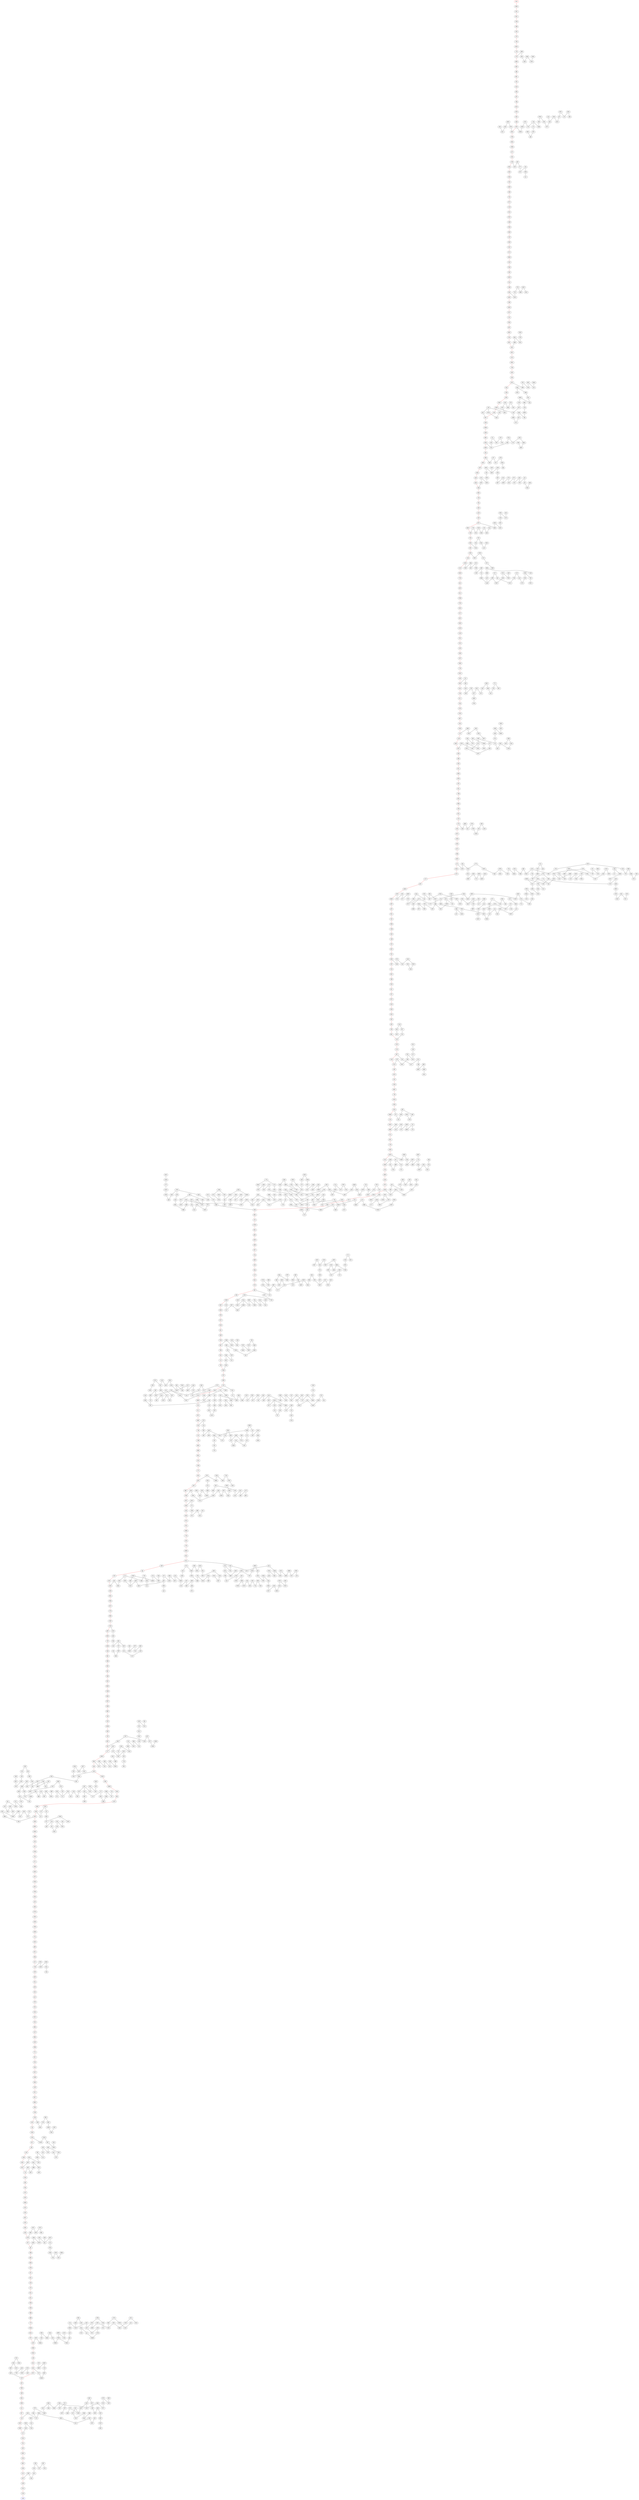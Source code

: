 digraph NodeGraph {
    overlap = false 
YOU[color=red]SAN[color=blue]    "YOU" -> "DRN" [color=red, dir=none]
    "DRN" -> "2W1" [color=red, dir=none]
    "2W1" -> "M41" [color=red, dir=none]
    "M41" -> "V5H" [color=red, dir=none]
    "V5H" -> "S8B" [color=red, dir=none]
    "S8B" -> "53G" [color=red, dir=none]
    "53G" -> "37F" [color=red, dir=none]
    "37F" -> "7DG" [color=red, dir=none]
    "7DG" -> "HGG" [color=red, dir=none]
    "HGG" -> "17K" [color=red, dir=none]
    "17K" -> "Y7X" [color=red, dir=none]
    "Y7X" -> "RPD" [color=red, dir=none]
    "RPD" -> "K6F" [color=red, dir=none]
    "K6F" -> "XJ8" [color=red, dir=none]
    "XJ8" -> "RR1" [color=red, dir=none]
    "RR1" -> "Y35" [color=red, dir=none]
    "Y35" -> "GLD" [color=red, dir=none]
    "GLD" -> "HTJ" [color=red, dir=none]
    "HTJ" -> "JTC" [color=red, dir=none]
    "JTC" -> "VBJ" [color=red, dir=none]
    "VBJ" -> "B1D" [color=red, dir=none]
    "B1D" -> "XVN" [color=red, dir=none]
    "XVN" -> "3DS" [color=red, dir=none]
    "3DS" -> "4QX" [color=red, dir=none]
    "4QX" -> "FNV" [color=red, dir=none]
    "FNV" -> "8DZ" [color=red, dir=none]
    "8DZ" -> "VN8" [color=red, dir=none]
    "VN8" -> "BXK" [color=red, dir=none]
    "BXK" -> "3MH" [color=red, dir=none]
    "3MH" -> "J1Y" [color=red, dir=none]
    "J1Y" -> "CR2" [color=red, dir=none]
    "CR2" -> "CD6" [color=red, dir=none]
    "CD6" -> "PPQ" [color=red, dir=none]
    "PPQ" -> "R39" [color=red, dir=none]
    "R39" -> "3NQ" [color=red, dir=none]
    "3NQ" -> "C92" [color=red, dir=none]
    "C92" -> "3HW" [color=red, dir=none]
    "3HW" -> "X86" [color=red, dir=none]
    "X86" -> "YYJ" [color=red, dir=none]
    "YYJ" -> "K7Z" [color=red, dir=none]
    "K7Z" -> "S1H" [color=red, dir=none]
    "S1H" -> "6VK" [color=red, dir=none]
    "6VK" -> "FMY" [color=red, dir=none]
    "FMY" -> "Q3B" [color=red, dir=none]
    "Q3B" -> "FNK" [color=red, dir=none]
    "FNK" -> "HZ6" [color=red, dir=none]
    "HZ6" -> "S2P" [color=red, dir=none]
    "S2P" -> "65H" [color=red, dir=none]
    "65H" -> "3WF" [color=red, dir=none]
    "3WF" -> "K74" [color=red, dir=none]
    "K74" -> "HDQ" [color=red, dir=none]
    "HDQ" -> "G3Z" [color=red, dir=none]
    "G3Z" -> "PQ9" [color=red, dir=none]
    "PQ9" -> "Z8S" [color=red, dir=none]
    "Z8S" -> "KSW" [color=red, dir=none]
    "KSW" -> "SLL" [color=red, dir=none]
    "SLL" -> "2HR" [color=red, dir=none]
    "2HR" -> "658" [color=red, dir=none]
    "658" -> "Q4W" [color=red, dir=none]
    "Q4W" -> "29B" [color=red, dir=none]
    "29B" -> "QNQ" [color=red, dir=none]
    "QNQ" -> "G2V" [color=red, dir=none]
    "G2V" -> "235" [color=red, dir=none]
    "235" -> "NNJ" [color=red, dir=none]
    "NNJ" -> "JPZ" [color=red, dir=none]
    "JPZ" -> "HNZ" [color=red, dir=none]
    "HNZ" -> "CXG" [color=red, dir=none]
    "CXG" -> "DPL" [color=red, dir=none]
    "DPL" -> "ZDL" [color=red, dir=none]
    "ZDL" -> "8GC" [color=red, dir=none]
    "8GC" -> "G1G" [color=red, dir=none]
    "G1G" -> "WRC" [color=red, dir=none]
    "WRC" -> "7XH" [color=red, dir=none]
    "7XH" -> "5QP" [color=red, dir=none]
    "5QP" -> "S59" [color=red, dir=none]
    "S59" -> "FQT" [color=red, dir=none]
    "FQT" -> "PQJ" [color=red, dir=none]
    "PQJ" -> "2ZH" [color=red, dir=none]
    "2ZH" -> "XT6" [color=red, dir=none]
    "XT6" -> "MXF" [color=red, dir=none]
    "MXF" -> "FKM" [color=red, dir=none]
    "FKM" -> "S94" [color=red, dir=none]
    "S94" -> "NP1" [color=red, dir=none]
    "NP1" -> "SG6" [color=red, dir=none]
    "SG6" -> "NRM" [color=red, dir=none]
    "NRM" -> "QSD" [color=red, dir=none]
    "QSD" -> "H83" [color=red, dir=none]
    "H83" -> "FNG" [color=red, dir=none]
    "FNG" -> "6KM" [color=red, dir=none]
    "6KM" -> "Z4L" [color=red, dir=none]
    "Z4L" -> "NBY" [color=red, dir=none]
    "NBY" -> "9R4" [color=red, dir=none]
    "9R4" -> "4PV" [color=red, dir=none]
    "4PV" -> "NZ6" [color=red, dir=none]
    "NZ6" -> "DJH" [color=red, dir=none]
    "DJH" -> "XQZ" [color=red, dir=none]
    "XQZ" -> "QNJ" [color=red, dir=none]
    "QNJ" -> "NDZ" [color=red, dir=none]
    "NDZ" -> "13Q" [color=red, dir=none]
    "13Q" -> "T3J" [color=red, dir=none]
    "T3J" -> "ZXN" [color=red, dir=none]
    "ZXN" -> "LGW" [color=red, dir=none]
    "LGW" -> "C5P" [color=red, dir=none]
    "C5P" -> "B73" [color=red, dir=none]
    "B73" -> "6SR" [color=red, dir=none]
    "6SR" -> "C5B" [color=red, dir=none]
    "C5B" -> "VSS" [color=red, dir=none]
    "VSS" -> "DZ6" [color=red, dir=none]
    "DZ6" -> "49C" [color=red, dir=none]
    "49C" -> "SND" [color=red, dir=none]
    "SND" -> "1ZQ" [color=red, dir=none]
    "1ZQ" -> "4WQ" [color=red, dir=none]
    "4WQ" -> "G18" [color=red, dir=none]
    "G18" -> "B4M" [color=red, dir=none]
    "B4M" -> "7ZG" [color=red, dir=none]
    "7ZG" -> "6JC" [color=red, dir=none]
    "6JC" -> "J3G" [color=red, dir=none]
    "J3G" -> "6L2" [color=red, dir=none]
    "6L2" -> "FNB" [color=red, dir=none]
    "FNB" -> "YNK" [color=red, dir=none]
    "YNK" -> "KSX" [color=red, dir=none]
    "KSX" -> "91T" [color=red, dir=none]
    "91T" -> "JSG" [color=red, dir=none]
    "JSG" -> "8QN" [color=red, dir=none]
    "8QN" -> "M7R" [color=red, dir=none]
    "M7R" -> "ZZM" [color=red, dir=none]
    "ZZM" -> "TB2" [color=red, dir=none]
    "TB2" -> "NY3" [color=red, dir=none]
    "NY3" -> "5P6" [color=red, dir=none]
    "5P6" -> "D89" [color=red, dir=none]
    "D89" -> "5PV" [color=red, dir=none]
    "5PV" -> "MR5" [color=red, dir=none]
    "MR5" -> "738" [color=red, dir=none]
    "738" -> "RGW" [color=red, dir=none]
    "RGW" -> "45D" [color=red, dir=none]
    "45D" -> "RSX" [color=red, dir=none]
    "RSX" -> "DLD" [color=red, dir=none]
    "DLD" -> "2X9" [color=red, dir=none]
    "2X9" -> "X11" [color=red, dir=none]
    "X11" -> "3DJ" [color=red, dir=none]
    "3DJ" -> "67R" [color=red, dir=none]
    "67R" -> "NTH" [color=red, dir=none]
    "NTH" -> "6B7" [color=red, dir=none]
    "6B7" -> "3KX" [color=red, dir=none]
    "3KX" -> "WSX" [color=red, dir=none]
    "WSX" -> "14T" [color=red, dir=none]
    "14T" -> "L2H" [color=red, dir=none]
    "L2H" -> "GHC" [color=red, dir=none]
    "GHC" -> "HYT" [color=red, dir=none]
    "HYT" -> "QY8" [color=red, dir=none]
    "QY8" -> "HJR" [color=red, dir=none]
    "HJR" -> "5Q3" [color=red, dir=none]
    "5Q3" -> "GL1" [color=red, dir=none]
    "GL1" -> "8NK" [color=red, dir=none]
    "8NK" -> "BZB" [color=red, dir=none]
    "BZB" -> "CPY" [color=red, dir=none]
    "CPY" -> "GLL" [color=red, dir=none]
    "GLL" -> "7DR" [color=red, dir=none]
    "7DR" -> "8ZS" [color=red, dir=none]
    "8ZS" -> "FRD" [color=red, dir=none]
    "FRD" -> "3S9" [color=red, dir=none]
    "3S9" -> "FS2" [color=red, dir=none]
    "FS2" -> "C1P" [color=red, dir=none]
    "C1P" -> "C76" [color=red, dir=none]
    "C76" -> "395" [color=red, dir=none]
    "395" -> "R2V" [color=red, dir=none]
    "R2V" -> "2KM" [color=red, dir=none]
    "2KM" -> "638" [color=red, dir=none]
    "638" -> "QYY" [color=red, dir=none]
    "QYY" -> "FJB" [color=red, dir=none]
    "FJB" -> "9GP" [color=red, dir=none]
    "9GP" -> "J75" [color=red, dir=none]
    "J75" -> "M4Q" [color=red, dir=none]
    "M4Q" -> "Q7C" [color=red, dir=none]
    "Q7C" -> "C1T" [color=red, dir=none]
    "C1T" -> "J6P" [color=red, dir=none]
    "J6P" -> "QGD" [color=red, dir=none]
    "QGD" -> "Y8V" [color=red, dir=none]
    "Y8V" -> "DKM" [color=red, dir=none]
    "DKM" -> "DFT" [color=red, dir=none]
    "DFT" -> "JCY" [color=red, dir=none]
    "JCY" -> "FQ1" [color=red, dir=none]
    "FQ1" -> "VHY" [color=red, dir=none]
    "VHY" -> "P6H" [color=red, dir=none]
    "P6H" -> "1WB" [color=red, dir=none]
    "1WB" -> "SQS" [color=red, dir=none]
    "SQS" -> "1QR" [color=red, dir=none]
    "1QR" -> "5Y3" [color=red, dir=none]
    "5Y3" -> "KDY" [color=red, dir=none]
    "KDY" -> "TSC" [color=red, dir=none]
    "TSC" -> "4MX" [color=red, dir=none]
    "4MX" -> "ZPT" [color=red, dir=none]
    "ZPT" -> "STQ" [color=red, dir=none]
    "STQ" -> "9NC" [color=red, dir=none]
    "9NC" -> "36B" [color=red, dir=none]
    "36B" -> "FG6" [color=red, dir=none]
    "FG6" -> "K81" [color=red, dir=none]
    "K81" -> "9T2" [color=red, dir=none]
    "9T2" -> "WTV" [color=red, dir=none]
    "WTV" -> "NC8" [color=red, dir=none]
    "NC8" -> "NSK" [color=red, dir=none]
    "NSK" -> "M35" [color=red, dir=none]
    "M35" -> "X5P" [color=red, dir=none]
    "X5P" -> "J3D" [color=red, dir=none]
    "J3D" -> "5P9" [color=red, dir=none]
    "5P9" -> "RX1" [color=red, dir=none]
    "RX1" -> "2T8" [color=red, dir=none]
    "2T8" -> "SVN" [color=red, dir=none]
    "SVN" -> "L7K" [color=red, dir=none]
    "L7K" -> "3K7" [color=red, dir=none]
    "3K7" -> "VXM" [color=red, dir=none]
    "VXM" -> "F1W" [color=red, dir=none]
    "F1W" -> "4PP" [color=red, dir=none]
    "4PP" -> "KVN" [color=red, dir=none]
    "KVN" -> "S5T" [color=red, dir=none]
    "S5T" -> "VGH" [color=red, dir=none]
    "VGH" -> "HDV" [color=red, dir=none]
    "HDV" -> "7Z9" [color=red, dir=none]
    "7Z9" -> "W4N" [color=red, dir=none]
    "W4N" -> "NVK" [color=red, dir=none]
    "NVK" -> "W34" [color=red, dir=none]
    "W34" -> "HMD" [color=red, dir=none]
    "HMD" -> "216" [color=red, dir=none]
    "216" -> "WWV" [color=red, dir=none]
    "WWV" -> "BBD" [color=red, dir=none]
    "BBD" -> "F1L" [color=red, dir=none]
    "F1L" -> "D61" [color=red, dir=none]
    "D61" -> "57B" [color=red, dir=none]
    "57B" -> "WKP" [color=red, dir=none]
    "WKP" -> "DCW" [color=red, dir=none]
    "DCW" -> "CLX" [color=red, dir=none]
    "CLX" -> "5HM" [color=red, dir=none]
    "5HM" -> "1PJ" [color=red, dir=none]
    "1PJ" -> "X8N" [color=red, dir=none]
    "X8N" -> "LQ9" [color=red, dir=none]
    "LQ9" -> "YPZ" [color=red, dir=none]
    "YPZ" -> "MCB" [color=red, dir=none]
    "MCB" -> "MVQ" [color=red, dir=none]
    "MVQ" -> "YZC" [color=red, dir=none]
    "YZC" -> "6D5" [color=red, dir=none]
    "6D5" -> "63K" [color=red, dir=none]
    "63K" -> "H8L" [color=red, dir=none]
    "H8L" -> "TP2" [color=red, dir=none]
    "TP2" -> "CWM" [color=red, dir=none]
    "CWM" -> "RL5" [color=red, dir=none]
    "RL5" -> "JH3" [color=red, dir=none]
    "JH3" -> "63W" [color=red, dir=none]
    "63W" -> "Q98" [color=red, dir=none]
    "Q98" -> "GX7" [color=red, dir=none]
    "GX7" -> "TGJ" [color=red, dir=none]
    "TGJ" -> "9HF" [color=red, dir=none]
    "9HF" -> "356" [color=red, dir=none]
    "356" -> "DKJ" [color=red, dir=none]
    "DKJ" -> "1CT" [color=red, dir=none]
    "1CT" -> "KLZ" [color=red, dir=none]
    "KLZ" -> "P19" [color=red, dir=none]
    "P19" -> "BJC" [color=red, dir=none]
    "BJC" -> "5PJ" [color=red, dir=none]
    "5PJ" -> "W3R" [color=red, dir=none]
    "W3R" -> "QFC" [color=red, dir=none]
    "QFC" -> "DDG" [color=red, dir=none]
    "DDG" -> "PY6" [color=red, dir=none]
    "PY6" -> "DVV" [color=red, dir=none]
    "DVV" -> "R1B" [color=red, dir=none]
    "R1B" -> "J4L" [color=red, dir=none]
    "J4L" -> "GJM" [color=red, dir=none]
    "GJM" -> "T5M" [color=red, dir=none]
    "T5M" -> "H81" [color=red, dir=none]
    "H81" -> "TB6" [color=red, dir=none]
    "TB6" -> "NLV" [color=red, dir=none]
    "NLV" -> "1L3" [color=red, dir=none]
    "1L3" -> "7RX" [color=red, dir=none]
    "7RX" -> "TQM" [color=red, dir=none]
    "TQM" -> "3TT" [color=red, dir=none]
    "3TT" -> "QPK" [color=red, dir=none]
    "QPK" -> "C3T" [color=red, dir=none]
    "C3T" -> "DZZ" [color=red, dir=none]
    "DZZ" -> "NCW" [color=red, dir=none]
    "NCW" -> "RHM" [color=red, dir=none]
    "RHM" -> "2VZ" [color=red, dir=none]
    "2VZ" -> "YL1" [color=red, dir=none]
    "YL1" -> "PFV" [color=red, dir=none]
    "PFV" -> "GHF" [color=red, dir=none]
    "GHF" -> "D2J" [color=red, dir=none]
    "D2J" -> "73K" [color=red, dir=none]
    "73K" -> "L33" [color=red, dir=none]
    "L33" -> "1NB" [color=red, dir=none]
    "1NB" -> "BKF" [color=red, dir=none]
    "BKF" -> "68D" [color=red, dir=none]
    "68D" -> "BSL" [color=red, dir=none]
    "BSL" -> "424" [color=red, dir=none]
    "424" -> "5GR" [color=red, dir=none]
    "5GR" -> "27Y" [color=red, dir=none]
    "27Y" -> "65Z" [color=red, dir=none]
    "65Z" -> "JF8" [color=red, dir=none]
    "JF8" -> "9G7" [color=red, dir=none]
    "9G7" -> "5BF" [color=red, dir=none]
    "5BF" -> "PYB" [color=red, dir=none]
    "PYB" -> "FD7" [color=red, dir=none]
    "FD7" -> "K3D" [color=red, dir=none]
    "K3D" -> "4Q2" [color=red, dir=none]
    "4Q2" -> "KSQ" [color=red, dir=none]
    "KSQ" -> "P2S" [color=red, dir=none]
    "P2S" -> "T92" [color=red, dir=none]
    "T92" -> "M8D" [color=red, dir=none]
    "M8D" -> "7VD" [color=red, dir=none]
    "7VD" -> "4S5" [color=red, dir=none]
    "4S5" -> "7FY" [color=red, dir=none]
    "7FY" -> "M8N" [color=red, dir=none]
    "M8N" -> "64L" [color=red, dir=none]
    "64L" -> "N1L" [color=red, dir=none]
    "N1L" -> "2HF" [color=red, dir=none]
    "2HF" -> "6JJ" [color=red, dir=none]
    "6JJ" -> "YSV" [color=red, dir=none]
    "YSV" -> "4TX" [color=red, dir=none]
    "4TX" -> "4NG" [color=red, dir=none]
    "4NG" -> "Q26" [color=red, dir=none]
    "Q26" -> "HGL" [color=red, dir=none]
    "HGL" -> "FXD" [color=red, dir=none]
    "FXD" -> "KCT" [color=red, dir=none]
    "KCT" -> "57X" [color=red, dir=none]
    "57X" -> "RX9" [color=red, dir=none]
    "RX9" -> "YMP" [color=red, dir=none]
    "YMP" -> "VW8" [color=red, dir=none]
    "VW8" -> "JNV" [color=red, dir=none]
    "JNV" -> "HCX" [color=red, dir=none]
    "HCX" -> "72F" [color=red, dir=none]
    "72F" -> "QMQ" [color=red, dir=none]
    "QMQ" -> "54Q" [color=red, dir=none]
    "54Q" -> "QK1" [color=red, dir=none]
    "QK1" -> "GB4" [color=red, dir=none]
    "GB4" -> "K95" [color=red, dir=none]
    "K95" -> "KJ1" [color=red, dir=none]
    "KJ1" -> "WJ6" [color=red, dir=none]
    "WJ6" -> "X5S" [color=red, dir=none]
    "X5S" -> "RDN" [color=red, dir=none]
    "RDN" -> "CHD" [color=red, dir=none]
    "CHD" -> "RRQ" [color=red, dir=none]
    "RRQ" -> "XNV" [color=red, dir=none]
    "XNV" -> "GH6" [color=red, dir=none]
    "GH6" -> "RRF" [color=red, dir=none]
    "RRF" -> "248" [color=red, dir=none]
    "248" -> "LVD" [color=red, dir=none]
    "LVD" -> "HWB" [color=red, dir=none]
    "HWB" -> "948" [color=red, dir=none]
    "948" -> "1FS" [color=red, dir=none]
    "1FS" -> "KF2" [color=red, dir=none]
    "KF2" -> "PX2" [color=red, dir=none]
    "PX2" -> "LC7" [color=red, dir=none]
    "LC7" -> "BFM" [color=red, dir=none]
    "BFM" -> "B65" [color=red, dir=none]
    "B65" -> "SJB" [color=red, dir=none]
    "SJB" -> "4C6" [color=red, dir=none]
    "4C6" -> "MLH" [color=red, dir=none]
    "MLH" -> "56K" [color=red, dir=none]
    "56K" -> "QHM" [color=red, dir=none]
    "QHM" -> "G64" [color=red, dir=none]
    "G64" -> "88J" [color=red, dir=none]
    "88J" -> "QVN" [color=red, dir=none]
    "QVN" -> "4HK" [color=red, dir=none]
    "4HK" -> "5G8" [color=red, dir=none]
    "5G8" -> "WPZ" [color=red, dir=none]
    "WPZ" -> "WJ9" [color=red, dir=none]
    "WJ9" -> "BMS" [color=red, dir=none]
    "BMS" -> "MQG" [color=red, dir=none]
    "MQG" -> "HNR" [color=red, dir=none]
    "HNR" -> "LVJ" [color=red, dir=none]
    "LVJ" -> "331" [color=red, dir=none]
    "331" -> "FGR" [color=red, dir=none]
    "FGR" -> "7Q1" [color=red, dir=none]
    "7Q1" -> "Z71" [color=red, dir=none]
    "Z71" -> "YKH" [color=red, dir=none]
    "YKH" -> "KKH" [color=red, dir=none]
    "KKH" -> "4CV" [color=red, dir=none]
    "4CV" -> "WLD" [color=red, dir=none]
    "WLD" -> "HT2" [color=red, dir=none]
    "HT2" -> "YWK" [color=red, dir=none]
    "YWK" -> "N34" [color=red, dir=none]
    "N34" -> "J18" [color=red, dir=none]
    "J18" -> "SKS" [color=red, dir=none]
    "SKS" -> "W7D" [color=red, dir=none]
    "W7D" -> "VWC" [color=red, dir=none]
    "VWC" -> "FQP" [color=red, dir=none]
    "FQP" -> "THN" [color=red, dir=none]
    "THN" -> "KH9" [color=red, dir=none]
    "KH9" -> "72L" [color=red, dir=none]
    "72L" -> "M4Y" [color=red, dir=none]
    "M4Y" -> "JB3" [color=red, dir=none]
    "JB3" -> "FS1" [color=red, dir=none]
    "FS1" -> "B3J" [color=red, dir=none]
    "B3J" -> "4TY" [color=red, dir=none]
    "4TY" -> "73H" [color=red, dir=none]
    "73H" -> "Y3P" [color=red, dir=none]
    "Y3P" -> "92P" [color=red, dir=none]
    "92P" -> "T5L" [color=red, dir=none]
    "T5L" -> "JCX" [color=red, dir=none]
    "JCX" -> "Z42" [color=red, dir=none]
    "Z42" -> "JZ3" [color=red, dir=none]
    "JZ3" -> "TYF" [color=red, dir=none]
    "TYF" -> "YY5" [color=red, dir=none]
    "YY5" -> "5WZ" [color=red, dir=none]
    "5WZ" -> "MV2" [color=red, dir=none]
    "MV2" -> "Y4C" [color=red, dir=none]
    "Y4C" -> "HPL" [color=red, dir=none]
    "HPL" -> "41V" [color=red, dir=none]
    "41V" -> "PBC" [color=red, dir=none]
    "PBC" -> "32W" [color=red, dir=none]
    "32W" -> "P8R" [color=red, dir=none]
    "P8R" -> "7TL" [color=red, dir=none]
    "7TL" -> "9T1" [color=red, dir=none]
    "9T1" -> "T26" [color=red, dir=none]
    "T26" -> "KDJ" [color=red, dir=none]
    "KDJ" -> "DCV" [color=red, dir=none]
    "DCV" -> "GQR" [color=red, dir=none]
    "GQR" -> "X9Q" [color=red, dir=none]
    "X9Q" -> "LHF" [color=red, dir=none]
    "LHF" -> "NY1" [color=red, dir=none]
    "NY1" -> "H37" [color=red, dir=none]
    "H37" -> "BDG" [color=red, dir=none]
    "BDG" -> "T8D" [color=red, dir=none]
    "T8D" -> "V2B" [color=red, dir=none]
    "V2B" -> "3YR" [color=red, dir=none]
    "3YR" -> "GSV" [color=red, dir=none]
    "GSV" -> "TJJ" [color=red, dir=none]
    "TJJ" -> "YKM" [color=red, dir=none]
    "YKM" -> "DTB" [color=red, dir=none]
    "DTB" -> "9L7" [color=red, dir=none]
    "9L7" -> "1JK" [color=red, dir=none]
    "1JK" -> "L36" [color=red, dir=none]
    "L36" -> "CDK" [color=red, dir=none]
    "CDK" -> "MS5" [color=red, dir=none]
    "MS5" -> "M1C" [color=red, dir=none]
    "M1C" -> "7JS" [color=red, dir=none]
    "7JS" -> "Z4Q" [color=red, dir=none]
    "Z4Q" -> "JKJ" [color=red, dir=none]
    "JKJ" -> "64J" [color=red, dir=none]
    "64J" -> "3CT" [color=red, dir=none]
    "3CT" -> "XP3" [color=red, dir=none]
    "XP3" -> "RGR" [color=red, dir=none]
    "RGR" -> "4CS" [color=red, dir=none]
    "4CS" -> "SS5" [color=red, dir=none]
    "SS5" -> "9K7" [color=red, dir=none]
    "9K7" -> "GTS" [color=red, dir=none]
    "GTS" -> "G9S" [color=red, dir=none]
    "G9S" -> "3QY" [color=red, dir=none]
    "3QY" -> "K7W" [color=red, dir=none]
    "K7W" -> "347" [color=red, dir=none]
    "347" -> "JJY" [color=red, dir=none]
    "JJY" -> "Y6B" [color=red, dir=none]
    "Y6B" -> "KRC" [color=red, dir=none]
    "KRC" -> "B4D" [color=red, dir=none]
    "B4D" -> "1FM" [color=red, dir=none]
    "1FM" -> "4T1" [color=red, dir=none]
    "4T1" -> "NS1" [color=red, dir=none]
    "NS1" -> "L5X" [color=red, dir=none]
    "L5X" -> "1VY" [color=red, dir=none]
    "1VY" -> "NL2" [color=red, dir=none]
    "NL2" -> "DYL" [color=red, dir=none]
    "DYL" -> "TNX" [color=red, dir=none]
    "TNX" -> "CXD" [color=red, dir=none]
    "CXD" -> "TBD" [color=red, dir=none]
    "TBD" -> "Q68" [color=red, dir=none]
    "Q68" -> "77F" [color=red, dir=none]
    "77F" -> "WQR" [color=red, dir=none]
    "WQR" -> "RMZ" [color=red, dir=none]
    "RMZ" -> "TVV" [color=red, dir=none]
    "TVV" -> "4GY" [color=red, dir=none]
    "4GY" -> "8M8" [color=red, dir=none]
    "8M8" -> "NM2" [color=red, dir=none]
    "NM2" -> "1JD" [color=red, dir=none]
    "1JD" -> "K41" [color=red, dir=none]
    "K41" -> "QKY" [color=red, dir=none]
    "QKY" -> "MV1" [color=red, dir=none]
    "MV1" -> "1CP" [color=red, dir=none]
    "1CP" -> "JTF" [color=red, dir=none]
    "JTF" -> "TKW" [color=red, dir=none]
    "TKW" -> "2JM" [color=red, dir=none]
    "2JM" -> "D5L" [color=red, dir=none]
    "D5L" -> "6NK" [color=red, dir=none]
    "6NK" -> "LC1" [color=red, dir=none]
    "LC1" -> "8Y7" [color=red, dir=none]
    "8Y7" -> "22J" [color=red, dir=none]
    "22J" -> "9MY" [color=red, dir=none]
    "9MY" -> "WHF" [color=red, dir=none]
    "WHF" -> "212" [color=red, dir=none]
    "212" -> "WZG" [color=red, dir=none]
    "WZG" -> "7B1" [color=red, dir=none]
    "7B1" -> "26V" [color=red, dir=none]
    "26V" -> "QMC" [color=red, dir=none]
    "QMC" -> "SVQ" [color=red, dir=none]
    "SVQ" -> "QKC" [color=red, dir=none]
    "QKC" -> "G3K" [color=red, dir=none]
    "G3K" -> "4TG" [color=red, dir=none]
    "4TG" -> "DCT" [color=red, dir=none]
    "DCT" -> "LPH" [color=red, dir=none]
    "LPH" -> "W1G" [color=red, dir=none]
    "W1G" -> "C5D" [color=red, dir=none]
    "C5D" -> "SAN" [color=red, dir=none]
    "NBY" -> "6TD" [dir=none]
    "5GF" -> "M1W" [dir=none]
    "5GF" -> "6JL" [dir=none]
    "8R6" -> "47B" [dir=none]
    "TD9" -> "BRP" [dir=none]
    "S46" -> "1L7" [dir=none]
    "S46" -> "NHN" [dir=none]
    "FXM" -> "R8N" [dir=none]
    "FXM" -> "517" [dir=none]
    "SD9" -> "HDZ" [dir=none]
    "SD9" -> "3N4" [dir=none]
    "5BJ" -> "FVJ" [dir=none]
    "BL4" -> "X1D" [dir=none]
    "BL4" -> "JJ4" [dir=none]
    "HFX" -> "R4M" [dir=none]
    "HFX" -> "NWP" [dir=none]
    "VTS" -> "MP2" [dir=none]
    "LQQ" -> "CV3" [dir=none]
    "LQQ" -> "6KN" [dir=none]
    "F8D" -> "1P3" [dir=none]
    "F8D" -> "F2Y" [dir=none]
    "45M" -> "NV5" [dir=none]
    "45M" -> "VPZ" [dir=none]
    "5MK" -> "CPW" [dir=none]
    "NWL" -> "LK5" [dir=none]
    "NWL" -> "LW1" [dir=none]
    "BQH" -> "DG5" [dir=none]
    "BQH" -> "9C8" [dir=none]
    "V14" -> "673" [dir=none]
    "V14" -> "H5W" [dir=none]
    "K2H" -> "3PN" [dir=none]
    "K2H" -> "6G7" [dir=none]
    "KWK" -> "3Y8" [dir=none]
    "KWK" -> "CZ9" [dir=none]
    "8W6" -> "QWY" [dir=none]
    "B38" -> "P18" [dir=none]
    "B38" -> "4FG" [dir=none]
    "3Y8" -> "VQS" [dir=none]
    "2LL" -> "RSX" [dir=none]
    "2LL" -> "4H2" [dir=none]
    "GFY" -> "RW8" [dir=none]
    "GFY" -> "7D4" [dir=none]
    "X79" -> "P3C" [dir=none]
    "X79" -> "5BD" [dir=none]
    "HJT" -> "FRG" [dir=none]
    "HJT" -> "XJJ" [dir=none]
    "HV8" -> "MY9" [dir=none]
    "HV8" -> "PMQ" [dir=none]
    "9W9" -> "42H" [dir=none]
    "9W9" -> "CS9" [dir=none]
    "92K" -> "DWK" [dir=none]
    "92K" -> "C8M" [dir=none]
    "NLS" -> "KV4" [dir=none]
    "9XS" -> "L8X" [dir=none]
    "9XS" -> "QM5" [dir=none]
    "55M" -> "Q9Q" [dir=none]
    "55M" -> "KPZ" [dir=none]
    "C3T" -> "VWL" [dir=none]
    "KPZ" -> "3SC" [dir=none]
    "G27" -> "4PR" [dir=none]
    "G27" -> "QJ7" [dir=none]
    "GKB" -> "9S3" [dir=none]
    "GKB" -> "N4Z" [dir=none]
    "WBS" -> "L1C" [dir=none]
    "WBS" -> "4LS" [dir=none]
    "1HR" -> "D75" [dir=none]
    "1HR" -> "CPS" [dir=none]
    "7FW" -> "S5B" [dir=none]
    "7FW" -> "GQZ" [dir=none]
    "7FW" -> "LF8" [dir=none]
    "GD7" -> "QC2" [dir=none]
    "GD7" -> "LW1" [dir=none]
    "GD7" -> "GTC" [dir=none]
    "6MW" -> "K71" [dir=none]
    "6MW" -> "TCW" [dir=none]
    "T21" -> "PKL" [dir=none]
    "T21" -> "Q4Y" [dir=none]
    "SXX" -> "JWB" [dir=none]
    "SXX" -> "PYS" [dir=none]
    "NR8" -> "T3K" [dir=none]
    "NR8" -> "DQJ" [dir=none]
    "NNP" -> "MN2" [dir=none]
    "VW8" -> "1FD" [dir=none]
    "SV7" -> "Z81" [dir=none]
    "SV7" -> "BMJ" [dir=none]
    "V31" -> "QJ3" [dir=none]
    "V31" -> "5GG" [dir=none]
    "FQM" -> "8KY" [dir=none]
    "FQM" -> "BWD" [dir=none]
    "CRS" -> "8MG" [dir=none]
    "CRS" -> "KL3" [dir=none]
    "D79" -> "19N" [dir=none]
    "D79" -> "6TM" [dir=none]
    "CCD" -> "W8T" [dir=none]
    "CCD" -> "HLY" [dir=none]
    "JGT" -> "PZD" [dir=none]
    "JGT" -> "R7V" [dir=none]
    "2SB" -> "R4M" [dir=none]
    "2SB" -> "VSJ" [dir=none]
    "NM4" -> "TFP" [dir=none]
    "NM4" -> "SGJ" [dir=none]
    "3K7" -> "JX3" [dir=none]
    "WJD" -> "4XF" [dir=none]
    "RZL" -> "JVM" [dir=none]
    "185" -> "2HW" [dir=none]
    "CLV" -> "62K" [dir=none]
    "CLV" -> "WKS" [dir=none]
    "HZP" -> "NWP" [dir=none]
    "HZP" -> "SV5" [dir=none]
    "CMV" -> "BD9" [dir=none]
    "CMV" -> "XTB" [dir=none]
    "684" -> "MJY" [dir=none]
    "684" -> "RK3" [dir=none]
    "W34" -> "LV2" [dir=none]
    "BPW" -> "YMW" [dir=none]
    "BPW" -> "C93" [dir=none]
    "9BB" -> "KV4" [dir=none]
    "9BB" -> "HQL" [dir=none]
    "NKZ" -> "SNJ" [dir=none]
    "NKZ" -> "DCT" [dir=none]
    "LL9" -> "45K" [dir=none]
    "6JX" -> "HQL" [dir=none]
    "6JX" -> "ZRZ" [dir=none]
    "QKV" -> "BYV" [dir=none]
    "QKV" -> "XQ3" [dir=none]
    "LX3" -> "HX7" [dir=none]
    "LX3" -> "BJX" [dir=none]
    "3PN" -> "5FH" [dir=none]
    "55F" -> "T5W" [dir=none]
    "55F" -> "QFS" [dir=none]
    "B5P" -> "718" [dir=none]
    "YPW" -> "673" [dir=none]
    "YPW" -> "YGC" [dir=none]
    "VSJ" -> "27F" [dir=none]
    "VSJ" -> "MB3" [dir=none]
    "8KY" -> "DYZ" [dir=none]
    "7NF" -> "PML" [dir=none]
    "7NF" -> "7QR" [dir=none]
    "TNV" -> "Z32" [dir=none]
    "TNV" -> "P2L" [dir=none]
    "89R" -> "Y7X" [dir=none]
    "89R" -> "84D" [dir=none]
    "8HG" -> "BCY" [dir=none]
    "8HG" -> "LNM" [dir=none]
    "MCB" -> "3YW" [dir=none]
    "376" -> "1LQ" [dir=none]
    "376" -> "D2J" [dir=none]
    "6TQ" -> "N74" [dir=none]
    "7H9" -> "3SR" [dir=none]
    "7H9" -> "D27" [dir=none]
    "Z8D" -> "VSV" [dir=none]
    "Z8D" -> "F1Y" [dir=none]
    "628" -> "22J" [dir=none]
    "628" -> "STY" [dir=none]
    "SND" -> "9FD" [dir=none]
    "XJL" -> "KVB" [dir=none]
    "XJL" -> "ZSC" [dir=none]
    "4F6" -> "2ZS" [dir=none]
    "4F6" -> "PZT" [dir=none]
    "6YQ" -> "82Z" [dir=none]
    "6YQ" -> "KF5" [dir=none]
    "P8G" -> "Z81" [dir=none]
    "P8G" -> "Z9J" [dir=none]
    "QJ7" -> "M1Z" [dir=none]
    "62K" -> "9RP" [dir=none]
    "62K" -> "HYN" [dir=none]
    "9RZ" -> "YYR" [dir=none]
    "9RZ" -> "HPC" [dir=none]
    "RPG" -> "18V" [dir=none]
    "RPG" -> "BZ8" [dir=none]
    "LF8" -> "QL9" [dir=none]
    "FXF" -> "4K5" [dir=none]
    "FXF" -> "R3M" [dir=none]
    "R7V" -> "MSH" [dir=none]
    "M17" -> "D6Y" [dir=none]
    "M17" -> "WS3" [dir=none]
    "TLP" -> "7QN" [dir=none]
    "TLP" -> "428" [dir=none]
    "RCK" -> "CNC" [dir=none]
    "RCK" -> "3P3" [dir=none]
    "P1T" -> "455" [dir=none]
    "P1T" -> "B4H" [dir=none]
    "2S1" -> "TZ9" [dir=none]
    "2S1" -> "SPV" [dir=none]
    "M6M" -> "CCR" [dir=none]
    "M6M" -> "LXJ" [dir=none]
    "F33" -> "DJ1" [dir=none]
    "F33" -> "PMG" [dir=none]
    "XDF" -> "DYZ" [dir=none]
    "XDF" -> "GRS" [dir=none]
    "3Y4" -> "Q53" [dir=none]
    "3Y4" -> "YSL" [dir=none]
    "VZP" -> "9VC" [dir=none]
    "46N" -> "19N" [dir=none]
    "FSG" -> "GSX" [dir=none]
    "FSG" -> "7NN" [dir=none]
    "312" -> "KVB" [dir=none]
    "312" -> "QJG" [dir=none]
    "YKB" -> "BKV" [dir=none]
    "YKB" -> "CXY" [dir=none]
    "MY4" -> "3J7" [dir=none]
    "MY4" -> "N1C" [dir=none]
    "167" -> "7LW" [dir=none]
    "167" -> "7YP" [dir=none]
    "4WQ" -> "FN6" [dir=none]
    "1LD" -> "JGG" [dir=none]
    "1LD" -> "6G7" [dir=none]
    "PWN" -> "QPL" [dir=none]
    "PWN" -> "18B" [dir=none]
    "4T7" -> "VLZ" [dir=none]
    "4T7" -> "B9P" [dir=none]
    "XWG" -> "V72" [dir=none]
    "XWG" -> "K3D" [dir=none]
    "VBQ" -> "HDZ" [dir=none]
    "VBQ" -> "SLK" [dir=none]
    "GQ5" -> "HYW" [dir=none]
    "GQ5" -> "Z55" [dir=none]
    "KTW" -> "C93" [dir=none]
    "2VN" -> "98Z" [dir=none]
    "2VN" -> "GWW" [dir=none]
    "XFT" -> "RK3" [dir=none]
    "LRG" -> "XLJ" [dir=none]
    "LRG" -> "Q48" [dir=none]
    "C9W" -> "CS6" [dir=none]
    "C9W" -> "N8J" [dir=none]
    "3K5" -> "DC1" [dir=none]
    "VTF" -> "9QL" [dir=none]
    "VTF" -> "BQ9" [dir=none]
    "CCR" -> "MC2" [dir=none]
    "N74" -> "DKD" [dir=none]
    "5G8" -> "J12" [dir=none]
    "V7Q" -> "3G5" [dir=none]
    "V7Q" -> "6PM" [dir=none]
    "Y4D" -> "C8R" [dir=none]
    "PL4" -> "D48" [dir=none]
    "W9V" -> "YP3" [dir=none]
    "W9V" -> "KFR" [dir=none]
    "B3N" -> "XQT" [dir=none]
    "B3N" -> "WT6" [dir=none]
    "W3R" -> "CCX" [dir=none]
    "KF5" -> "M1C" [dir=none]
    "4XF" -> "LK5" [dir=none]
    "9Z9" -> "6JL" [dir=none]
    "289" -> "MWB" [dir=none]
    "289" -> "PYS" [dir=none]
    "BMJ" -> "RMY" [dir=none]
    "G3S" -> "NGS" [dir=none]
    "G3S" -> "5BD" [dir=none]
    "253" -> "9WY" [dir=none]
    "253" -> "NH3" [dir=none]
    "VQC" -> "XRT" [dir=none]
    "VQC" -> "KC4" [dir=none]
    "PQR" -> "H81" [dir=none]
    "PQR" -> "JWN" [dir=none]
    "ZN3" -> "Z27" [dir=none]
    "ZN3" -> "XGT" [dir=none]
    "NCW" -> "VDZ" [dir=none]
    "WCS" -> "BV8" [dir=none]
    "WCS" -> "BRL" [dir=none]
    "RS8" -> "2BX" [dir=none]
    "RS8" -> "J76" [dir=none]
    "ZXK" -> "HXX" [dir=none]
    "ZXK" -> "STY" [dir=none]
    "T6K" -> "B1J" [dir=none]
    "T6K" -> "26J" [dir=none]
    "6WF" -> "DY7" [dir=none]
    "6WF" -> "4YZ" [dir=none]
    "Q44" -> "5JZ" [dir=none]
    "Q44" -> "N8L" [dir=none]
    "GW9" -> "6Q8" [dir=none]
    "GW9" -> "1NP" [dir=none]
    "4C6" -> "VQS" [dir=none]
    "CFT" -> "WSS" [dir=none]
    "CFT" -> "F1W" [dir=none]
    "PL6" -> "M97" [dir=none]
    "PL6" -> "6PM" [dir=none]
    "BSK" -> "16V" [dir=none]
    "BSK" -> "97S" [dir=none]
    "F8R" -> "7RC" [dir=none]
    "F8R" -> "2NG" [dir=none]
    "366" -> "ZMV" [dir=none]
    "366" -> "P3N" [dir=none]
    "QVX" -> "WVR" [dir=none]
    "QVX" -> "362" [dir=none]
    "Y3S" -> "CRZ" [dir=none]
    "Y3S" -> "LJW" [dir=none]
    "XJP" -> "WQC" [dir=none]
    "XJP" -> "SXB" [dir=none]
    "N1V" -> "CVT" [dir=none]
    "N1V" -> "L6B" [dir=none]
    "18B" -> "5MB" [dir=none]
    "PLQ" -> "138" [dir=none]
    "PLQ" -> "MXZ" [dir=none]
    "PLQ" -> "MDR" [dir=none]
    "F98" -> "9NX" [dir=none]
    "F98" -> "2LG" [dir=none]
    "9G5" -> "QRB" [dir=none]
    "9G5" -> "9F4" [dir=none]
    "FD6" -> "TVK" [dir=none]
    "FD6" -> "R96" [dir=none]
    "GRY" -> "DRD" [dir=none]
    "GRY" -> "VDN" [dir=none]
    "F6G" -> "JGG" [dir=none]
    "F6G" -> "5FM" [dir=none]
    "K6Y" -> "NK7" [dir=none]
    "K6Y" -> "SK4" [dir=none]
    "2WF" -> "COM" [dir=none]
    "2WF" -> "TWT" [dir=none]
    "B9W" -> "133" [dir=none]
    "B9W" -> "W5B" [dir=none]
    "WPB" -> "HP9" [dir=none]
    "WPB" -> "VSB" [dir=none]
    "GQZ" -> "L6B" [dir=none]
    "VPZ" -> "MCZ" [dir=none]
    "LK7" -> "YZ8" [dir=none]
    "LK7" -> "F4T" [dir=none]
    "XSG" -> "3WX" [dir=none]
    "XSG" -> "PYB" [dir=none]
    "GSX" -> "MXZ" [dir=none]
    "1FD" -> "4ZK" [dir=none]
    "18V" -> "93W" [dir=none]
    "XR9" -> "DQJ" [dir=none]
    "MQX" -> "8TY" [dir=none]
    "MQX" -> "XP9" [dir=none]
    "VT1" -> "KF4" [dir=none]
    "VT1" -> "X2B" [dir=none]
    "WVR" -> "MMB" [dir=none]
    "XQ8" -> "GQG" [dir=none]
    "XQ8" -> "H6D" [dir=none]
    "FKM" -> "1Z8" [dir=none]
    "34C" -> "V5M" [dir=none]
    "34C" -> "85G" [dir=none]
    "754" -> "787" [dir=none]
    "W5B" -> "HL9" [dir=none]
    "W5B" -> "L7G" [dir=none]
    "61T" -> "838" [dir=none]
    "61T" -> "27F" [dir=none]
    "61T" -> "9TC" [dir=none]
    "QCQ" -> "B4W" [dir=none]
    "P5G" -> "G3N" [dir=none]
    "P5G" -> "FZP" [dir=none]
    "P5G" -> "HJW" [dir=none]
    "9NX" -> "15P" [dir=none]
    "GLH" -> "94G" [dir=none]
    "GLH" -> "KP7" [dir=none]
    "ZMV" -> "4D3" [dir=none]
    "H8X" -> "8XB" [dir=none]
    "H8X" -> "C4N" [dir=none]
    "QC2" -> "12V" [dir=none]
    "QC2" -> "MK7" [dir=none]
    "6MM" -> "Z73" [dir=none]
    "9F4" -> "Q3F" [dir=none]
    "WVG" -> "HYT" [dir=none]
    "WVG" -> "4HY" [dir=none]
    "5VP" -> "8KQ" [dir=none]
    "HC5" -> "JFL" [dir=none]
    "HC5" -> "SLQ" [dir=none]
    "L6J" -> "FR7" [dir=none]
    "L6J" -> "L3S" [dir=none]
    "BKJ" -> "FN6" [dir=none]
    "BKJ" -> "KYJ" [dir=none]
    "KZ9" -> "V3D" [dir=none]
    "KZ9" -> "4K5" [dir=none]
    "BR7" -> "L7C" [dir=none]
    "BR7" -> "QBZ" [dir=none]
    "2QN" -> "Z36" [dir=none]
    "SPV" -> "HVT" [dir=none]
    "HLY" -> "16C" [dir=none]
    "SLB" -> "8ZB" [dir=none]
    "TSF" -> "8XQ" [dir=none]
    "TSF" -> "XTB" [dir=none]
    "F2T" -> "8QR" [dir=none]
    "F2T" -> "4WD" [dir=none]
    "1RN" -> "KF3" [dir=none]
    "BKV" -> "F6N" [dir=none]
    "SM4" -> "J3M" [dir=none]
    "SM4" -> "MK1" [dir=none]
    "RQ6" -> "CPW" [dir=none]
    "RQ6" -> "26M" [dir=none]
    "344" -> "5TP" [dir=none]
    "7XL" -> "CBM" [dir=none]
    "7XL" -> "563" [dir=none]
    "N4X" -> "2K5" [dir=none]
    "XBP" -> "8W4" [dir=none]
    "SLK" -> "WBM" [dir=none]
    "TCT" -> "GFD" [dir=none]
    "TCT" -> "F1Y" [dir=none]
    "BYV" -> "Z9F" [dir=none]
    "MY9" -> "53H" [dir=none]
    "133" -> "1NP" [dir=none]
    "HJW" -> "RB8" [dir=none]
    "QKP" -> "HL9" [dir=none]
    "QKP" -> "49S" [dir=none]
    "QKP" -> "RF9" [dir=none]
    "FVJ" -> "PSV" [dir=none]
    "Q1L" -> "Q27" [dir=none]
    "Q1L" -> "2RJ" [dir=none]
    "HQ5" -> "3XD" [dir=none]
    "HQ5" -> "XBH" [dir=none]
    "YFS" -> "R6B" [dir=none]
    "YFS" -> "NF8" [dir=none]
    "RSW" -> "P18" [dir=none]
    "RSW" -> "Q6W" [dir=none]
    "RSW" -> "HQ1" [dir=none]
    "72H" -> "R84" [dir=none]
    "72H" -> "YWP" [dir=none]
    "176" -> "S7S" [dir=none]
    "176" -> "8GR" [dir=none]
    "YWP" -> "3MS" [dir=none]
    "4YJ" -> "89K" [dir=none]
    "QD7" -> "CZ9" [dir=none]
    "QD7" -> "5GC" [dir=none]
    "LWN" -> "6TH" [dir=none]
    "LWN" -> "BZ8" [dir=none]
    "VHC" -> "JTN" [dir=none]
    "VHC" -> "XP9" [dir=none]
    "HP9" -> "7QN" [dir=none]
    "4D6" -> "3PZ" [dir=none]
    "4D6" -> "LWG" [dir=none]
    "RHS" -> "9KD" [dir=none]
    "RHS" -> "DQL" [dir=none]
    "RHS" -> "SD1" [dir=none]
    "7LB" -> "L7S" [dir=none]
    "7LB" -> "1Y6" [dir=none]
    "7LB" -> "5MB" [dir=none]
    "NHN" -> "RF3" [dir=none]
    "DBT" -> "RKY" [dir=none]
    "DBT" -> "J9B" [dir=none]
    "J6H" -> "K8W" [dir=none]
    "J6H" -> "QHN" [dir=none]
    "G1P" -> "758" [dir=none]
    "G1P" -> "WQC" [dir=none]
    "G1P" -> "FR3" [dir=none]
    "LT9" -> "7YP" [dir=none]
    "LT9" -> "YTR" [dir=none]
    "L74" -> "SWF" [dir=none]
    "L74" -> "2HK" [dir=none]
    "L74" -> "XP4" [dir=none]
    "ZP3" -> "NM6" [dir=none]
    "ZP3" -> "G8Z" [dir=none]
    "Z36" -> "2F1" [dir=none]
    "K5S" -> "55J" [dir=none]
    "K5S" -> "XFC" [dir=none]
    "FSQ" -> "3GM" [dir=none]
    "FSQ" -> "73H" [dir=none]
    "XQK" -> "LMV" [dir=none]
    "XQK" -> "XP7" [dir=none]
    "154" -> "RNH" [dir=none]
    "154" -> "CGN" [dir=none]
    "689" -> "4YS" [dir=none]
    "689" -> "2NM" [dir=none]
    "P7C" -> "3G5" [dir=none]
    "P7C" -> "5YC" [dir=none]
    "RNH" -> "LKF" [dir=none]
    "SGJ" -> "MD4" [dir=none]
    "6BV" -> "59Y" [dir=none]
    "6BV" -> "1ZV" [dir=none]
    "CD1" -> "LXX" [dir=none]
    "CD1" -> "RVG" [dir=none]
    "757" -> "B3C" [dir=none]
    "757" -> "12V" [dir=none]
    "3J7" -> "1V9" [dir=none]
    "RT8" -> "7S4" [dir=none]
    "RT8" -> "Y5D" [dir=none]
    "XNR" -> "XGT" [dir=none]
    "XNR" -> "DMP" [dir=none]
    "3WX" -> "WZ4" [dir=none]
    "2RJ" -> "K8W" [dir=none]
    "CKB" -> "1TD" [dir=none]
    "CKB" -> "2YZ" [dir=none]
    "2TR" -> "3FH" [dir=none]
    "2TR" -> "WXD" [dir=none]
    "2TR" -> "XL4" [dir=none]
    "9VL" -> "K71" [dir=none]
    "9VL" -> "PV4" [dir=none]
    "N7N" -> "1V9" [dir=none]
    "N7N" -> "SGC" [dir=none]
    "Z32" -> "6R2" [dir=none]
    "2HW" -> "6SB" [dir=none]
    "RTT" -> "KQZ" [dir=none]
    "RTT" -> "DWK" [dir=none]
    "4VH" -> "SK4" [dir=none]
    "4VH" -> "VDN" [dir=none]
    "Y84" -> "L1C" [dir=none]
    "Y84" -> "4K5" [dir=none]
    "DTB" -> "WMD" [dir=none]
    "8K9" -> "9WY" [dir=none]
    "8K9" -> "YJZ" [dir=none]
    "N9B" -> "SHB" [dir=none]
    "N9B" -> "7TS" [dir=none]
    "55J" -> "GL3" [dir=none]
    "R4N" -> "HBT" [dir=none]
    "Y1V" -> "Z27" [dir=none]
    "J42" -> "LTH" [dir=none]
    "QL9" -> "9H5" [dir=none]
    "BZ4" -> "B33" [dir=none]
    "BZ4" -> "B6H" [dir=none]
    "5X5" -> "RW8" [dir=none]
    "9ZN" -> "ZCY" [dir=none]
    "9ZN" -> "1GM" [dir=none]
    "XPM" -> "TF2" [dir=none]
    "XPM" -> "F3G" [dir=none]
    "16V" -> "VXC" [dir=none]
    "DTH" -> "WJ3" [dir=none]
    "DTH" -> "35N" [dir=none]
    "DTH" -> "NDS" [dir=none]
    "Q53" -> "HBT" [dir=none]
    "Q53" -> "VB9" [dir=none]
    "Z9F" -> "PDP" [dir=none]
    "J75" -> "4CW" [dir=none]
    "C76" -> "42B" [dir=none]
    "RLH" -> "3K3" [dir=none]
    "RLH" -> "DCD" [dir=none]
    "CW7" -> "PZD" [dir=none]
    "CW7" -> "3KS" [dir=none]
    "4LX" -> "CRZ" [dir=none]
    "4LX" -> "XN6" [dir=none]
    "CQX" -> "PPJ" [dir=none]
    "CQX" -> "ZQF" [dir=none]
    "VWL" -> "3V7" [dir=none]
    "HBF" -> "428" [dir=none]
    "HBF" -> "11M" [dir=none]
    "9QL" -> "STY" [dir=none]
    "75P" -> "Z8Q" [dir=none]
    "75P" -> "2HK" [dir=none]
    "W69" -> "787" [dir=none]
    "W69" -> "XXQ" [dir=none]
    "T72" -> "ST4" [dir=none]
    "T72" -> "R8V" [dir=none]
    "DKD" -> "NM6" [dir=none]
    "V73" -> "YQX" [dir=none]
    "V73" -> "6MV" [dir=none]
    "39D" -> "P76" [dir=none]
    "39D" -> "T5W" [dir=none]
    "DN4" -> "F2D" [dir=none]
    "MDR" -> "JQQ" [dir=none]
    "RXP" -> "138" [dir=none]
    "RXP" -> "CBM" [dir=none]
    "98M" -> "9CM" [dir=none]
    "98M" -> "J4X" [dir=none]
    "YP3" -> "W5Z" [dir=none]
    "V9F" -> "HKD" [dir=none]
    "V9F" -> "G1Z" [dir=none]
    "JWB" -> "WDL" [dir=none]
    "JWB" -> "PYW" [dir=none]
    "RDJ" -> "G6R" [dir=none]
    "RDJ" -> "KN3" [dir=none]
    "QPL" -> "XVY" [dir=none]
    "W6C" -> "3SC" [dir=none]
    "W6C" -> "C42" [dir=none]
    "X2B" -> "PFS" [dir=none]
    "4H2" -> "XGN" [dir=none]
    "XYM" -> "GP4" [dir=none]
    "XYM" -> "TNL" [dir=none]
    "R5D" -> "Y72" [dir=none]
    "R5D" -> "FBP" [dir=none]
    "LCT" -> "QQK" [dir=none]
    "LCT" -> "HBZ" [dir=none]
    "DXZ" -> "BV8" [dir=none]
    "DXZ" -> "8R5" [dir=none]
    "6X5" -> "4KT" [dir=none]
    "6X5" -> "NWF" [dir=none]
    "6MV" -> "WJ3" [dir=none]
    "WT9" -> "LF9" [dir=none]
    "WT9" -> "VHW" [dir=none]
    "JGN" -> "PDP" [dir=none]
    "JGN" -> "NF3" [dir=none]
    "9B7" -> "NTZ" [dir=none]
    "9B7" -> "5Z7" [dir=none]
    "6G7" -> "8FR" [dir=none]
    "9HZ" -> "4DX" [dir=none]
    "9HZ" -> "HMP" [dir=none]
    "J4X" -> "LFH" [dir=none]
    "6TH" -> "9LP" [dir=none]
    "6HZ" -> "W74" [dir=none]
    "6HZ" -> "15P" [dir=none]
    "2RV" -> "3FH" [dir=none]
    "2RV" -> "JPH" [dir=none]
    "TCW" -> "9TC" [dir=none]
    "STH" -> "T39" [dir=none]
    "STH" -> "T8Q" [dir=none]
    "26X" -> "GY8" [dir=none]
    "26X" -> "5Z7" [dir=none]
    "SWF" -> "DYZ" [dir=none]
    "HLN" -> "53B" [dir=none]
    "HLN" -> "RSY" [dir=none]
    "HLN" -> "4RR" [dir=none]
    "RR8" -> "C8B" [dir=none]
    "RR8" -> "KFR" [dir=none]
    "N1L" -> "YQ2" [dir=none]
    "SXP" -> "ZB6" [dir=none]
    "SXP" -> "JNL" [dir=none]
    "NRC" -> "D81" [dir=none]
    "2MX" -> "YZ8" [dir=none]
    "2MX" -> "FTS" [dir=none]
    "ZFL" -> "4T6" [dir=none]
    "ZFL" -> "69X" [dir=none]
    "XX9" -> "W74" [dir=none]
    "B3C" -> "QK9" [dir=none]
    "P18" -> "L7C" [dir=none]
    "1WV" -> "788" [dir=none]
    "1WV" -> "PKL" [dir=none]
    "6TM" -> "XP7" [dir=none]
    "YMW" -> "WBM" [dir=none]
    "YMW" -> "MM1" [dir=none]
    "G5M" -> "9FD" [dir=none]
    "G5M" -> "Z1T" [dir=none]
    "658" -> "6CN" [dir=none]
    "LR3" -> "W2M" [dir=none]
    "LR3" -> "6D4" [dir=none]
    "LR3" -> "JGL" [dir=none]
    "LV2" -> "2SC" [dir=none]
    "598" -> "V3L" [dir=none]
    "598" -> "JC6" [dir=none]
    "CVT" -> "QKK" [dir=none]
    "NGS" -> "6D4" [dir=none]
    "7PK" -> "G46" [dir=none]
    "7PK" -> "Q12" [dir=none]
    "HYN" -> "7TH" [dir=none]
    "28Q" -> "7P1" [dir=none]
    "28Q" -> "QLG" [dir=none]
    "NKX" -> "4TB" [dir=none]
    "NKX" -> "4RR" [dir=none]
    "PJS" -> "4CW" [dir=none]
    "PJS" -> "YQX" [dir=none]
    "P76" -> "LXM" [dir=none]
    "L3S" -> "HS1" [dir=none]
    "VSV" -> "XL4" [dir=none]
    "KCD" -> "9WR" [dir=none]
    "KCD" -> "2HC" [dir=none]
    "8K3" -> "53B" [dir=none]
    "8K3" -> "19L" [dir=none]
    "XKS" -> "WHK" [dir=none]
    "XKS" -> "KZK" [dir=none]
    "8JW" -> "32H" [dir=none]
    "8JW" -> "PRZ" [dir=none]
    "J1N" -> "BCY" [dir=none]
    "J1N" -> "MKN" [dir=none]
    "F4T" -> "ZQF" [dir=none]
    "1P7" -> "JDY" [dir=none]
    "1P7" -> "LNM" [dir=none]
    "KRQ" -> "7LW" [dir=none]
    "GWW" -> "LTH" [dir=none]
    "3P3" -> "7CQ" [dir=none]
    "PYW" -> "QTV" [dir=none]
    "MCZ" -> "CHC" [dir=none]
    "RZ1" -> "9VC" [dir=none]
    "RZ1" -> "M3Z" [dir=none]
    "LRM" -> "M1W" [dir=none]
    "LRM" -> "RRG" [dir=none]
    "N3V" -> "KPG" [dir=none]
    "N3V" -> "HPD" [dir=none]
    "H6D" -> "YXP" [dir=none]
    "B73" -> "B5R" [dir=none]
    "LFH" -> "TFP" [dir=none]
    "SHB" -> "PY2" [dir=none]
    "LXX" -> "8M2" [dir=none]
    "PQC" -> "B52" [dir=none]
    "PQC" -> "CPM" [dir=none]
    "SV5" -> "ZFX" [dir=none]
    "SV5" -> "TL5" [dir=none]
    "XP4" -> "D9Z" [dir=none]
    "GLX" -> "GL5" [dir=none]
    "GLX" -> "563" [dir=none]
    "16P" -> "M37" [dir=none]
    "16P" -> "462" [dir=none]
    "QVR" -> "GL5" [dir=none]
    "32H" -> "DD7" [dir=none]
    "GR2" -> "7FL" [dir=none]
    "GR2" -> "BJX" [dir=none]
    "HTG" -> "G8Z" [dir=none]
    "MRX" -> "2QP" [dir=none]
    "VJV" -> "TVX" [dir=none]
    "VJV" -> "JY5" [dir=none]
    "84D" -> "26M" [dir=none]
    "CX5" -> "HWZ" [dir=none]
    "CX5" -> "PSV" [dir=none]
    "HBH" -> "HPD" [dir=none]
    "HBH" -> "F2Y" [dir=none]
    "JY4" -> "JM7" [dir=none]
    "3YR" -> "5PR" [dir=none]
    "C9Z" -> "BW2" [dir=none]
    "C9Z" -> "FKC" [dir=none]
    "7RC" -> "NW1" [dir=none]
    "V72" -> "1MD" [dir=none]
    "Y5Y" -> "V9J" [dir=none]
    "Y5Y" -> "PZB" [dir=none]
    "2YJ" -> "PPH" [dir=none]
    "2YJ" -> "6YV" [dir=none]
    "WHT" -> "BKM" [dir=none]
    "WHT" -> "675" [dir=none]
    "BT3" -> "2F1" [dir=none]
    "BT3" -> "HWH" [dir=none]
    "SYH" -> "Y8J" [dir=none]
    "SYH" -> "HV1" [dir=none]
    "ZB6" -> "XVB" [dir=none]
    "ZB6" -> "JMQ" [dir=none]
    "XQ3" -> "QPN" [dir=none]
    "XQ3" -> "LMV" [dir=none]
    "HMN" -> "58S" [dir=none]
    "HMN" -> "HV1" [dir=none]
    "YSP" -> "C88" [dir=none]
    "YSP" -> "DY7" [dir=none]
    "QV3" -> "BST" [dir=none]
    "QV3" -> "KXN" [dir=none]
    "N1C" -> "462" [dir=none]
    "N1C" -> "P9B" [dir=none]
    "S88" -> "SQ6" [dir=none]
    "S88" -> "VSY" [dir=none]
    "4PR" -> "D3D" [dir=none]
    "4PR" -> "LHB" [dir=none]
    "442" -> "RVG" [dir=none]
    "VMF" -> "MZQ" [dir=none]
    "VMF" -> "WKY" [dir=none]
    "Y8V" -> "PV4" [dir=none]
    "F3G" -> "WY8" [dir=none]
    "F3G" -> "2Z4" [dir=none]
    "JZP" -> "56P" [dir=none]
    "JZP" -> "3KG" [dir=none]
    "JM7" -> "STK" [dir=none]
    "2NG" -> "G7X" [dir=none]
    "4LS" -> "CFB" [dir=none]
    "R42" -> "WY8" [dir=none]
    "R42" -> "M9X" [dir=none]
    "NTS" -> "C12" [dir=none]
    "NTS" -> "V21" [dir=none]
    "3XD" -> "4YZ" [dir=none]
    "1RM" -> "37H" [dir=none]
    "JJ4" -> "MMB" [dir=none]
    "2K5" -> "TYL" [dir=none]
    "153" -> "BDX" [dir=none]
    "153" -> "R96" [dir=none]
    "5MF" -> "2X2" [dir=none]
    "5MF" -> "F1F" [dir=none]
    "C1F" -> "7DX" [dir=none]
    "C1F" -> "LLG" [dir=none]
    "X7B" -> "TG1" [dir=none]
    "X7B" -> "NDQ" [dir=none]
    "6R2" -> "QPM" [dir=none]
    "4ZK" -> "T9B" [dir=none]
    "69X" -> "C8M" [dir=none]
    "JPN" -> "8W4" [dir=none]
    "JPN" -> "HX7" [dir=none]
    "S8R" -> "XFC" [dir=none]
    "WPZ" -> "V5R" [dir=none]
    "KBG" -> "14T" [dir=none]
    "KBG" -> "P3N" [dir=none]
    "93W" -> "KXN" [dir=none]
    "HCV" -> "6JL" [dir=none]
    "HCV" -> "2CZ" [dir=none]
    "8QH" -> "GX4" [dir=none]
    "8QH" -> "FCS" [dir=none]
    "T39" -> "LDV" [dir=none]
    "T39" -> "BD9" [dir=none]
    "KSJ" -> "D81" [dir=none]
    "KSJ" -> "6WT" [dir=none]
    "838" -> "D9H" [dir=none]
    "QKK" -> "63K" [dir=none]
    "QWY" -> "WGD" [dir=none]
    "WQT" -> "7QR" [dir=none]
    "WQT" -> "11M" [dir=none]
    "2HC" -> "V2Z" [dir=none]
    "L7S" -> "ZYF" [dir=none]
    "YN2" -> "HYX" [dir=none]
    "YN2" -> "X88" [dir=none]
    "G9V" -> "4GY" [dir=none]
    "G9V" -> "MHQ" [dir=none]
    "WV5" -> "63H" [dir=none]
    "WV5" -> "W58" [dir=none]
    "JSF" -> "P77" [dir=none]
    "JSF" -> "PCP" [dir=none]
    "MK7" -> "D9X" [dir=none]
    "SD1" -> "BQ9" [dir=none]
    "WFT" -> "JWR" [dir=none]
    "WFT" -> "GBX" [dir=none]
    "N5Q" -> "4KT" [dir=none]
    "N5Q" -> "DGP" [dir=none]
    "B65" -> "BTV" [dir=none]
    "Q3S" -> "68B" [dir=none]
    "LXN" -> "QG8" [dir=none]
    "LXN" -> "VWV" [dir=none]
    "7DX" -> "M1Z" [dir=none]
    "LQB" -> "R1V" [dir=none]
    "LQB" -> "7BS" [dir=none]
    "F1S" -> "C8R" [dir=none]
    "F1S" -> "BWD" [dir=none]
    "789" -> "XCW" [dir=none]
    "789" -> "BQ8" [dir=none]
    "CP7" -> "TG1" [dir=none]
    "CP7" -> "6TD" [dir=none]
    "XZX" -> "X6L" [dir=none]
    "XZX" -> "1ZV" [dir=none]
    "MN2" -> "KQZ" [dir=none]
    "RPQ" -> "G22" [dir=none]
    "WQQ" -> "R87" [dir=none]
    "WQQ" -> "WMD" [dir=none]
    "TFF" -> "1Y6" [dir=none]
    "TFF" -> "MW5" [dir=none]
    "MJY" -> "4FG" [dir=none]
    "9WR" -> "WN1" [dir=none]
    "53H" -> "ZFX" [dir=none]
    "3G7" -> "RKY" [dir=none]
    "3G7" -> "S43" [dir=none]
    "KNT" -> "J76" [dir=none]
    "KNT" -> "J67" [dir=none]
    "PJZ" -> "PJQ" [dir=none]
    "PJZ" -> "QSW" [dir=none]
    "2NM" -> "ZJ5" [dir=none]
    "15P" -> "DQH" [dir=none]
    "JDY" -> "6N8" [dir=none]
    "JDY" -> "GRS" [dir=none]
    "H5W" -> "KTF" [dir=none]
    "HPC" -> "QWD" [dir=none]
    "2T6" -> "HHZ" [dir=none]
    "9VX" -> "XTQ" [dir=none]
    "9VX" -> "675" [dir=none]
    "41J" -> "626" [dir=none]
    "41J" -> "12Z" [dir=none]
    "W2M" -> "6QS" [dir=none]
    "B6H" -> "ZDL" [dir=none]
    "JF4" -> "LXM" [dir=none]
    "JF4" -> "YBY" [dir=none]
    "XLF" -> "WS3" [dir=none]
    "MC2" -> "1Z8" [dir=none]
    "C28" -> "6QS" [dir=none]
    "2MG" -> "BCF" [dir=none]
    "2MG" -> "45K" [dir=none]
    "LB9" -> "KL3" [dir=none]
    "LB9" -> "YQ3" [dir=none]
    "8XB" -> "LHT" [dir=none]
    "CD6" -> "PCP" [dir=none]
    "PMG" -> "DGR" [dir=none]
    "J65" -> "4NG" [dir=none]
    "J65" -> "D9Z" [dir=none]
    "JX3" -> "Q27" [dir=none]
    "62X" -> "LM8" [dir=none]
    "62X" -> "WHK" [dir=none]
    "W7K" -> "FVB" [dir=none]
    "W7K" -> "TF6" [dir=none]
    "47B" -> "BWR" [dir=none]
    "DY7" -> "D6W" [dir=none]
    "TWQ" -> "PJQ" [dir=none]
    "CCX" -> "221" [dir=none]
    "1CH" -> "ZPC" [dir=none]
    "1CH" -> "5SG" [dir=none]
    "45K" -> "XVY" [dir=none]
    "KMF" -> "87R" [dir=none]
    "VLZ" -> "7Q7" [dir=none]
    "YTR" -> "428" [dir=none]
    "YTR" -> "9ZH" [dir=none]
    "D6W" -> "PVB" [dir=none]
    "3SR" -> "MF9" [dir=none]
    "VD5" -> "PY2" [dir=none]
    "ZMH" -> "MSH" [dir=none]
    "GX4" -> "ZMX" [dir=none]
    "HS1" -> "RCM" [dir=none]
    "WN1" -> "4LK" [dir=none]
    "6SC" -> "HB4" [dir=none]
    "6SC" -> "DMP" [dir=none]
    "H89" -> "TF6" [dir=none]
    "TWT" -> "R8N" [dir=none]
    "7TK" -> "ZPH" [dir=none]
    "7TK" -> "MGN" [dir=none]
    "QM5" -> "CGN" [dir=none]
    "54L" -> "4D2" [dir=none]
    "54L" -> "DQH" [dir=none]
    "QVT" -> "7NN" [dir=none]
    "Z3C" -> "LT3" [dir=none]
    "Z3C" -> "4WD" [dir=none]
    "6XG" -> "3YW" [dir=none]
    "6XG" -> "8D8" [dir=none]
    "QWD" -> "THG" [dir=none]
    "S7S" -> "9YQ" [dir=none]
    "JNR" -> "7TH" [dir=none]
    "JNR" -> "VHW" [dir=none]
    "H3Z" -> "8MM" [dir=none]
    "H3Z" -> "BGN" [dir=none]
    "DGK" -> "626" [dir=none]
    "DGK" -> "KPN" [dir=none]
    "BGN" -> "PJJ" [dir=none]
    "98P" -> "PZT" [dir=none]
    "98P" -> "PXC" [dir=none]
    "NF3" -> "KRT" [dir=none]
    "R1V" -> "N15" [dir=none]
    "DGP" -> "R3M" [dir=none]
    "N3Y" -> "5JZ" [dir=none]
    "N3Y" -> "4KT" [dir=none]
    "BQ8" -> "68M" [dir=none]
    "N8L" -> "9TC" [dir=none]
    "2CZ" -> "W2J" [dir=none]
    "G46" -> "1WG" [dir=none]
    "QPM" -> "517" [dir=none]
    "DZ6" -> "W48" [dir=none]
    "4GC" -> "LDV" [dir=none]
    "4GC" -> "CGN" [dir=none]
    "9KV" -> "419" [dir=none]
    "9KV" -> "NF8" [dir=none]
    "QPN" -> "4WD" [dir=none]
    "DX6" -> "B4H" [dir=none]
    "DX6" -> "RWL" [dir=none]
    "WCV" -> "WNV" [dir=none]
    "WCV" -> "B1Q" [dir=none]
    "X88" -> "WSS" [dir=none]
    "M2F" -> "BZ8" [dir=none]
    "LDQ" -> "X6L" [dir=none]
    "LDQ" -> "4TB" [dir=none]
    "8V8" -> "7N4" [dir=none]
    "8V8" -> "CLB" [dir=none]
    "8MM" -> "4SH" [dir=none]
    "B4H" -> "HYH" [dir=none]
    "T9B" -> "559" [dir=none]
    "HXX" -> "KC4" [dir=none]
    "Z8K" -> "4GH" [dir=none]
    "Z8K" -> "JT2" [dir=none]
    "JMQ" -> "LP4" [dir=none]
    "FNV" -> "HWD" [dir=none]
    "JVM" -> "ZGV" [dir=none]
    "BDX" -> "B8P" [dir=none]
    "3VL" -> "QQK" [dir=none]
    "3VL" -> "MGN" [dir=none]
    "PCQ" -> "DSQ" [dir=none]
    "PCQ" -> "X9P" [dir=none]
    "LP4" -> "TWS" [dir=none]
    "LP4" -> "P4J" [dir=none]
    "1GM" -> "6FC" [dir=none]
    "J2X" -> "XRT" [dir=none]
    "TWS" -> "QJG" [dir=none]
    "H2M" -> "FG7" [dir=none]
    "H2M" -> "ZCD" [dir=none]
    "H2M" -> "XHR" [dir=none]
    "8FR" -> "4CT" [dir=none]
    "GV9" -> "Z4K" [dir=none]
    "GV9" -> "XV5" [dir=none]
    "756" -> "35N" [dir=none]
    "756" -> "BNQ" [dir=none]
    "7N4" -> "FR3" [dir=none]
    "KF3" -> "RYS" [dir=none]
    "JC6" -> "CBG" [dir=none]
    "CLB" -> "7TS" [dir=none]
    "CBG" -> "YR4" [dir=none]
    "RF3" -> "VWV" [dir=none]
    "37H" -> "HVY" [dir=none]
    "NWF" -> "KJB" [dir=none]
    "Q48" -> "N1T" [dir=none]
    "5GG" -> "6RM" [dir=none]
    "455" -> "GD9" [dir=none]
    "JCL" -> "6WQ" [dir=none]
    "JCL" -> "DGR" [dir=none]
    "GTC" -> "ZPC" [dir=none]
    "DCW" -> "WHP" [dir=none]
    "F6N" -> "TQM" [dir=none]
    "59Y" -> "6WQ" [dir=none]
    "MWB" -> "VPM" [dir=none]
    "69P" -> "DLZ" [dir=none]
    "69P" -> "YCZ" [dir=none]
    "VFR" -> "FKC" [dir=none]
    "VFR" -> "G3L" [dir=none]
    "Z52" -> "VBB" [dir=none]
    "Z52" -> "KYJ" [dir=none]
    "F7V" -> "GF6" [dir=none]
    "7C2" -> "Y8J" [dir=none]
    "F2Q" -> "17H" [dir=none]
    "F2Q" -> "3HS" [dir=none]
    "HKD" -> "82Z" [dir=none]
    "KP7" -> "T53" [dir=none]
    "ZGV" -> "8D8" [dir=none]
    "M37" -> "Q65" [dir=none]
    "264" -> "3DM" [dir=none]
    "Z1T" -> "2FV" [dir=none]
    "MGN" -> "N88" [dir=none]
    "ZTS" -> "NBK" [dir=none]
    "ZTS" -> "JF8" [dir=none]
    "69M" -> "54X" [dir=none]
    "69M" -> "WHP" [dir=none]
    "FRG" -> "32P" [dir=none]
    "K3N" -> "KNV" [dir=none]
    "K3N" -> "B5R" [dir=none]
    "JPH" -> "1FL" [dir=none]
    "NDQ" -> "XJ9" [dir=none]
    "KZK" -> "JN8" [dir=none]
    "KZK" -> "KTF" [dir=none]
    "2YZ" -> "QV6" [dir=none]
    "YQ2" -> "YSL" [dir=none]
    "YQ2" -> "JCS" [dir=none]
    "BJC" -> "132" [dir=none]
    "XTJ" -> "9SX" [dir=none]
    "XTJ" -> "WCW" [dir=none]
    "KZ3" -> "JFL" [dir=none]
    "KZ3" -> "SGC" [dir=none]
    "83M" -> "VYR" [dir=none]
    "4DX" -> "F24" [dir=none]
    "VSY" -> "G3N" [dir=none]
    "CHC" -> "STB" [dir=none]
    "5CZ" -> "281" [dir=none]
    "5CZ" -> "JZ8" [dir=none]
    "R87" -> "3DM" [dir=none]
    "V3D" -> "HRV" [dir=none]
    "FH4" -> "19L" [dir=none]
    "FH4" -> "9C2" [dir=none]
    "3NC" -> "9SX" [dir=none]
    "3NC" -> "7S4" [dir=none]
    "Z4K" -> "RDV" [dir=none]
    "XN6" -> "9QQ" [dir=none]
    "XN6" -> "XLJ" [dir=none]
    "YR4" -> "26J" [dir=none]
    "GD9" -> "MKN" [dir=none]
    "3FH" -> "3K3" [dir=none]
    "662" -> "VCV" [dir=none]
    "662" -> "559" [dir=none]
    "662" -> "B3T" [dir=none]
    "L7G" -> "4Y2" [dir=none]
    "8W7" -> "JQQ" [dir=none]
    "8W7" -> "221" [dir=none]
    "JL9" -> "JCS" [dir=none]
    "JL9" -> "KQK" [dir=none]
    "W6H" -> "XV7" [dir=none]
    "W6H" -> "ZGN" [dir=none]
    "2ZS" -> "G1Z" [dir=none]
    "8KQ" -> "J1C" [dir=none]
    "1MD" -> "YCZ" [dir=none]
    "SQ6" -> "XFC" [dir=none]
    "985" -> "BTV" [dir=none]
    "985" -> "YQ3" [dir=none]
    "PXC" -> "5TP" [dir=none]
    "SK4" -> "FY4" [dir=none]
    "B9S" -> "LFD" [dir=none]
    "B9S" -> "7D4" [dir=none]
    "XK3" -> "5YC" [dir=none]
    "XK3" -> "TVX" [dir=none]
    "3KS" -> "PX2" [dir=none]
    "ZYF" -> "4JR" [dir=none]
    "XJJ" -> "Q6W" [dir=none]
    "3HS" -> "F35" [dir=none]
    "2V5" -> "N88" [dir=none]
    "2V5" -> "QDH" [dir=none]
    "5PR" -> "66Q" [dir=none]
    "V3L" -> "19X" [dir=none]
    "2FV" -> "8DB" [dir=none]
    "26J" -> "ZMX" [dir=none]
    "68B" -> "8MG" [dir=none]
    "ZCD" -> "LT5" [dir=none]
    "KLP" -> "QGH" [dir=none]
    "VYR" -> "B33" [dir=none]
    "M9X" -> "PWW" [dir=none]
    "M9X" -> "WCW" [dir=none]
    "Z8Q" -> "CJ2" [dir=none]
    "44W" -> "W58" [dir=none]
    "QGN" -> "HS2" [dir=none]
    "QGN" -> "9BW" [dir=none]
    "VCV" -> "FNF" [dir=none]
    "XHR" -> "1TD" [dir=none]
    "LT3" -> "T3K" [dir=none]
    "S66" -> "XTQ" [dir=none]
    "S66" -> "BBD" [dir=none]
    "MB3" -> "TDG" [dir=none]
    "FY4" -> "5PH" [dir=none]
    "CFB" -> "MW3" [dir=none]
    "54X" -> "JWR" [dir=none]
    "4YS" -> "CNF" [dir=none]
    "718" -> "SMJ" [dir=none]
    "718" -> "GBX" [dir=none]
    "99Y" -> "D27" [dir=none]
    "99Y" -> "4SH" [dir=none]
    "RRG" -> "JJY" [dir=none]
    "STB" -> "YJZ" [dir=none]
    "XCW" -> "WKY" [dir=none]
    "68M" -> "ZJ5" [dir=none]
    "6Q8" -> "H2B" [dir=none]
    "9JW" -> "23R" [dir=none]
    "9JW" -> "VL1" [dir=none]
    "B3T" -> "819" [dir=none]
    "SMJ" -> "HWZ" [dir=none]
    "G22" -> "CS9" [dir=none]
    "VB9" -> "2Z4" [dir=none]
    "BST" -> "QNJ" [dir=none]
    "YGW" -> "2V7" [dir=none]
    "YGW" -> "2Z7" [dir=none]
    "P2L" -> "GCB" [dir=none]
    "HV1" -> "QPD" [dir=none]
    "VSB" -> "16C" [dir=none]
    "XVB" -> "7FL" [dir=none]
    "VXC" -> "2YG" [dir=none]
    "XNF" -> "6HQ" [dir=none]
    "XNF" -> "17H" [dir=none]
    "VBB" -> "23R" [dir=none]
    "RMY" -> "12Z" [dir=none]
    "NC3" -> "BNQ" [dir=none]
    "NC3" -> "SXB" [dir=none]
    "FVB" -> "QBZ" [dir=none]
    "Q4Y" -> "F35" [dir=none]
    "2V7" -> "J12" [dir=none]
    "RMF" -> "HHZ" [dir=none]
    "RMF" -> "21H" [dir=none]
    "63H" -> "D3D" [dir=none]
    "R53" -> "1H5" [dir=none]
    "HVY" -> "6NB" [dir=none]
    "ZRZ" -> "SLQ" [dir=none]
    "N4Z" -> "CPM" [dir=none]
    "C8M" -> "WZ4" [dir=none]
    "J9B" -> "P91" [dir=none]
    "QGH" -> "47Y" [dir=none]
    "XXQ" -> "QK9" [dir=none]
    "LHT" -> "LHB" [dir=none]
    "CS6" -> "YXP" [dir=none]
    "1FL" -> "FR7" [dir=none]
    "QG8" -> "KRN" [dir=none]
    "GQG" -> "SSB" [dir=none]
    "CV3" -> "TVK" [dir=none]
    "XGN" -> "C88" [dir=none]
    "LZ5" -> "C2K" [dir=none]
    "LZ5" -> "XV5" [dir=none]
    "6N8" -> "4J3" [dir=none]
    "WDH" -> "P4J" [dir=none]
    "ZQF" -> "2YP" [dir=none]
    "9C8" -> "JN8" [dir=none]
    "GY8" -> "X8C" [dir=none]
    "RSY" -> "FG7" [dir=none]
    "KRT" -> "DMY" [dir=none]
    "NH3" -> "QLG" [dir=none]
    "56P" -> "87R" [dir=none]
    "X62" -> "ZCY" [dir=none]
    "XCH" -> "PXL" [dir=none]
    "XCH" -> "RWL" [dir=none]
    "B1Q" -> "9RM" [dir=none]
    "MW5" -> "HWD" [dir=none]
    "2Z7" -> "BX4" [dir=none]
    "FD5" -> "G1T" [dir=none]
    "FD5" -> "9C2" [dir=none]
    "DRD" -> "Q9Q" [dir=none]
    "DRD" -> "PSB" [dir=none]
    "8ZB" -> "FR7" [dir=none]
    "VS9" -> "BX1" [dir=none]
    "5FM" -> "QSW" [dir=none]
    "3KG" -> "2SC" [dir=none]
    "LKF" -> "JX4" [dir=none]
    "WFP" -> "G1T" [dir=none]
    "WFP" -> "C8B" [dir=none]
    "GNV" -> "LC7" [dir=none]
    "GNV" -> "5VY" [dir=none]
    "S5B" -> "QJR" [dir=none]
    "4CT" -> "STK" [dir=none]
    "4CT" -> "DCD" [dir=none]
    "8R5" -> "K7W" [dir=none]
    "5VY" -> "CNC" [dir=none]
    "FV4" -> "7W1" [dir=none]
    "FV4" -> "9BW" [dir=none]
    "P9B" -> "QDH" [dir=none]
    "4SH" -> "FZP" [dir=none]
    "9ZH" -> "Y8J" [dir=none]
    "J1C" -> "KPN" [dir=none]
    "G7T" -> "36P" [dir=none]
    "G7T" -> "BF5" [dir=none]
    "1TX" -> "QK8" [dir=none]
    "1TX" -> "DSQ" [dir=none]
    "TDG" -> "RDV" [dir=none]
    "TDG" -> "4GH" [dir=none]
    "864" -> "RYK" [dir=none]
    "864" -> "ZT9" [dir=none]
    "2LG" -> "97S" [dir=none]
    "1Z8" -> "MPR" [dir=none]
    "676" -> "33M" [dir=none]
    "676" -> "Z55" [dir=none]
    "KRN" -> "3VW" [dir=none]
    "6SB" -> "P2F" [dir=none]
    "281" -> "8M2" [dir=none]
    "B8P" -> "BB7" [dir=none]
    "JBM" -> "42B" [dir=none]
    "JBM" -> "XZ1" [dir=none]
    "PFS" -> "PSB" [dir=none]
    "21H" -> "BDT" [dir=none]
    "3N4" -> "MHQ" [dir=none]
    "LDV" -> "362" [dir=none]
    "542" -> "DLZ" [dir=none]
    "HW4" -> "Y72" [dir=none]
    "HW4" -> "B4W" [dir=none]
    "7CC" -> "278" [dir=none]
    "7CC" -> "BKM" [dir=none]
    "KQK" -> "KPG" [dir=none]
    "KQK" -> "MK1" [dir=none]
    "KQ9" -> "9L1" [dir=none]
    "KQ9" -> "5HM" [dir=none]
    "W3G" -> "DD7" [dir=none]
    "MW3" -> "WPW" [dir=none]
    "Q65" -> "Z73" [dir=none]
    "BW2" -> "JR3" [dir=none]
    "YQX" -> "FLG" [dir=none]
    "1LQ" -> "TK5" [dir=none]
    "6HQ" -> "BRP" [dir=none]
    "BWR" -> "7BS" [dir=none]
    "42N" -> "BX1" [dir=none]
    "42N" -> "JWN" [dir=none]
    "9H5" -> "RB8" [dir=none]
    "VYN" -> "VSW" [dir=none]
    "VYN" -> "XZ1" [dir=none]
    "18Y" -> "9GR" [dir=none]
    "18Y" -> "D48" [dir=none]
    "6WT" -> "JNL" [dir=none]
    "6WT" -> "B69" [dir=none]
    "XQT" -> "DC1" [dir=none]
    "TK5" -> "49S" [dir=none]
    "12Z" -> "PMX" [dir=none]
    "YBY" -> "3YW" [dir=none]
    "LLG" -> "G7X" [dir=none]
    "2B6" -> "4LK" [dir=none]
    "2B6" -> "LM8" [dir=none]
    "9RP" -> "9ZP" [dir=none]
    "F1F" -> "WDL" [dir=none]
    "F1F" -> "4HY" [dir=none]
    "BX4" -> "XV7" [dir=none]
    "CPS" -> "PJJ" [dir=none]
    "J67" -> "BCF" [dir=none]
    "7P1" -> "CNC" [dir=none]
    "HWH" -> "ZPJ" [dir=none]
    "JGL" -> "NP1" [dir=none]
    "SGD" -> "NBK" [dir=none]
    "SGD" -> "R84" [dir=none]
    "BDT" -> "MQM" [dir=none]
    "LFD" -> "4V3" [dir=none]
    "F24" -> "2X2" [dir=none]
    "JY5" -> "NX4" [dir=none]
    "58L" -> "NV5" [dir=none]
    "QKY" -> "LY5" [dir=none]
    "2X2" -> "B52" [dir=none]
    "ZSC" -> "NZJ" [dir=none]
    "PMQ" -> "NVZ" [dir=none]
    "VRQ" -> "LMV" [dir=none]
    "VRQ" -> "9KD" [dir=none]
    "VRQ" -> "TZ9" [dir=none]
    "JX4" -> "MM1" [dir=none]
    "QRB" -> "QF5" [dir=none]
    "D75" -> "F2D" [dir=none]
    "HLB" -> "3GM" [dir=none]
    "HLB" -> "M2L" [dir=none]
    "FQG" -> "LGP" [dir=none]
    "V2Z" -> "F53" [dir=none]
    "QV6" -> "YCH" [dir=none]
    "FNG" -> "F35" [dir=none]
    "TNS" -> "C12" [dir=none]
    "TNS" -> "5SG" [dir=none]
    "LY5" -> "MQM" [dir=none]
    "47Y" -> "M2W" [dir=none]
    "HB4" -> "V5R" [dir=none]
    "RVW" -> "SLQ" [dir=none]
    "RVW" -> "FZP" [dir=none]
    "819" -> "4V3" [dir=none]
    "73F" -> "C5B" [dir=none]
    "73F" -> "PL9" [dir=none]
    "4HT" -> "7JS" [dir=none]
    "4HT" -> "QF5" [dir=none]
    "X8C" -> "SNJ" [dir=none]
    "6KV" -> "Z9S" [dir=none]
    "6KV" -> "NZJ" [dir=none]
    "2YP" -> "ZPH" [dir=none]
    "6FC" -> "KNV" [dir=none]
    "FNF" -> "89K" [dir=none]
    "288" -> "MP2" [dir=none]
    "288" -> "GL3" [dir=none]
    "XV7" -> "JZ8" [dir=none]
    "HYH" -> "QK8" [dir=none]
    "9CM" -> "TF2" [dir=none]
    "WT6" -> "8DZ" [dir=none]
    "MPR" -> "N15" [dir=none]
    "G6R" -> "B41" [dir=none]
    "CXB" -> "7NC" [dir=none]
    "PJJ" -> "298" [dir=none]
    "94G" -> "R1P" [dir=none]
    "758" -> "78F" [dir=none]
    "6RM" -> "78F" [dir=none]
    "N2M" -> "9GR" [dir=none]
    "N2M" -> "PL9" [dir=none]
    "HYW" -> "TXH" [dir=none]
    "75S" -> "DVW" [dir=none]
    "75S" -> "5HK" [dir=none]
    "YYR" -> "66Q" [dir=none]
    "3TF" -> "X6L" [dir=none]
    "B41" -> "LXJ" [dir=none]
    "TV5" -> "78F" [dir=none]
    "TV5" -> "S99" [dir=none]
    "FLG" -> "FBP" [dir=none]
    "DLC" -> "LGZ" [dir=none]
    "DLC" -> "36P" [dir=none]
    "VL1" -> "RDB" [dir=none]
    "V5M" -> "8XQ" [dir=none]
    "HXH" -> "GP4" [dir=none]
    "Q72" -> "6KN" [dir=none]
    "Q72" -> "QSW" [dir=none]
    "3VW" -> "M3Z" [dir=none]
    "P2F" -> "RCM" [dir=none]
    "DF5" -> "WNV" [dir=none]
    "SSB" -> "3VB" [dir=none]
    "4T6" -> "LGZ" [dir=none]
    "Z9S" -> "DMP" [dir=none]
    "VSW" -> "GWD" [dir=none]
    "S99" -> "58S" [dir=none]
    "S99" -> "VWV" [dir=none]
    "M2W" -> "GWG" [dir=none]
    "19X" -> "NXV" [dir=none]
    "PZB" -> "LGP" [dir=none]
    "B9P" -> "TLR" [dir=none]
    "W2J" -> "DQ9" [dir=none]
    "ZT9" -> "D6Y" [dir=none]
    "ST4" -> "44C" [dir=none]
    "9LP" -> "M97" [dir=none]
    "66X" -> "NX4" [dir=none]
    "5PH" -> "DYT" [dir=none]
    "T53" -> "2T8" [dir=none]
    "DYT" -> "D6Y" [dir=none]
    "MX5" -> "4JR" [dir=none]
    "FCS" -> "2VF" [dir=none]
    "RDV" -> "PMX" [dir=none]
    "XBH" -> "44C" [dir=none]
    "G8Z" -> "WZ4" [dir=none]
    "N8J" -> "F53" [dir=none]
    "F53" -> "PPJ" [dir=none]
    "DQ9" -> "TNL" [dir=none]
    "NXV" -> "RYS" [dir=none]
    "3V7" -> "KFR" [dir=none]
    "CNF" -> "CXY" [dir=none]
    "QSX" -> "9RM" [dir=none]
    "QSX" -> "XNT" [dir=none]
    "QBZ" -> "132" [dir=none]
    "4XT" -> "B1J" [dir=none]
    "4XT" -> "B69" [dir=none]
    "1H5" -> "Q7V" [dir=none]
    "1DN" -> "BB7" [dir=none]
    "1DN" -> "ZG6" [dir=none]
    "98Z" -> "XTB" [dir=none]
    "XMQ" -> "419" [dir=none]
    "R96" -> "7NC" [dir=none]
    "LT5" -> "TYL" [dir=none]
    "MKN" -> "S43" [dir=none]
    "M2L" -> "2X4" [dir=none]
    "QHN" -> "DSL" [dir=none]
    "KJB" -> "ZPJ" [dir=none]
    "KJB" -> "JTN" [dir=none]
    "FN2" -> "1ZV" [dir=none]
    "FN2" -> "6NB" [dir=none]
    "HBZ" -> "WGD" [dir=none]
    "42H" -> "212" [dir=none]
    "VN5" -> "TXH" [dir=none]
    "V9J" -> "W48" [dir=none]
    "RYK" -> "HQ1" [dir=none]
    "P77" -> "6YV" [dir=none]
    "JR3" -> "9QQ" [dir=none]
    "8GR" -> "FTS" [dir=none]
    "RDB" -> "LHB" [dir=none]
    "T8Q" -> "Y62" [dir=none]
    "2VF" -> "C12" [dir=none]
    "7W1" -> "6CN" [dir=none]
    "3PZ" -> "GWD" [dir=none]
    "4Y2" -> "4D2" [dir=none]
    "GWG" -> "QJR" [dir=none]
    "Q7V" -> "HYX" [dir=none]
    "GF6" -> "QTV" [dir=none]
    "9ZP" -> "1CP" [dir=none]
    "DMY" -> "QXC" [dir=none]
    "WXD" -> "VDZ" [dir=none]
    "5HK" -> "GCB" [dir=none]
    "DG5" -> "B2Q" [dir=none]
    "FQT" -> "R6B" [dir=none]
    "7CQ" -> "YB2" [dir=none]
    "MD4" -> "XNT" [dir=none]
    "QPD" -> "1WG" [dir=none]
    "5WF" -> "THG" [dir=none]
    "2QP" -> "HMP" [dir=none]
    "PPJ" -> "LJW" [dir=none]
    "9L1" -> "TLR" [dir=none]
    "PPH" -> "3LC" [dir=none]
    "PXL" -> "PRZ" [dir=none]
    "DVW" -> "B2Q" [dir=none]
    "4MX" -> "33M" [dir=none]
}
